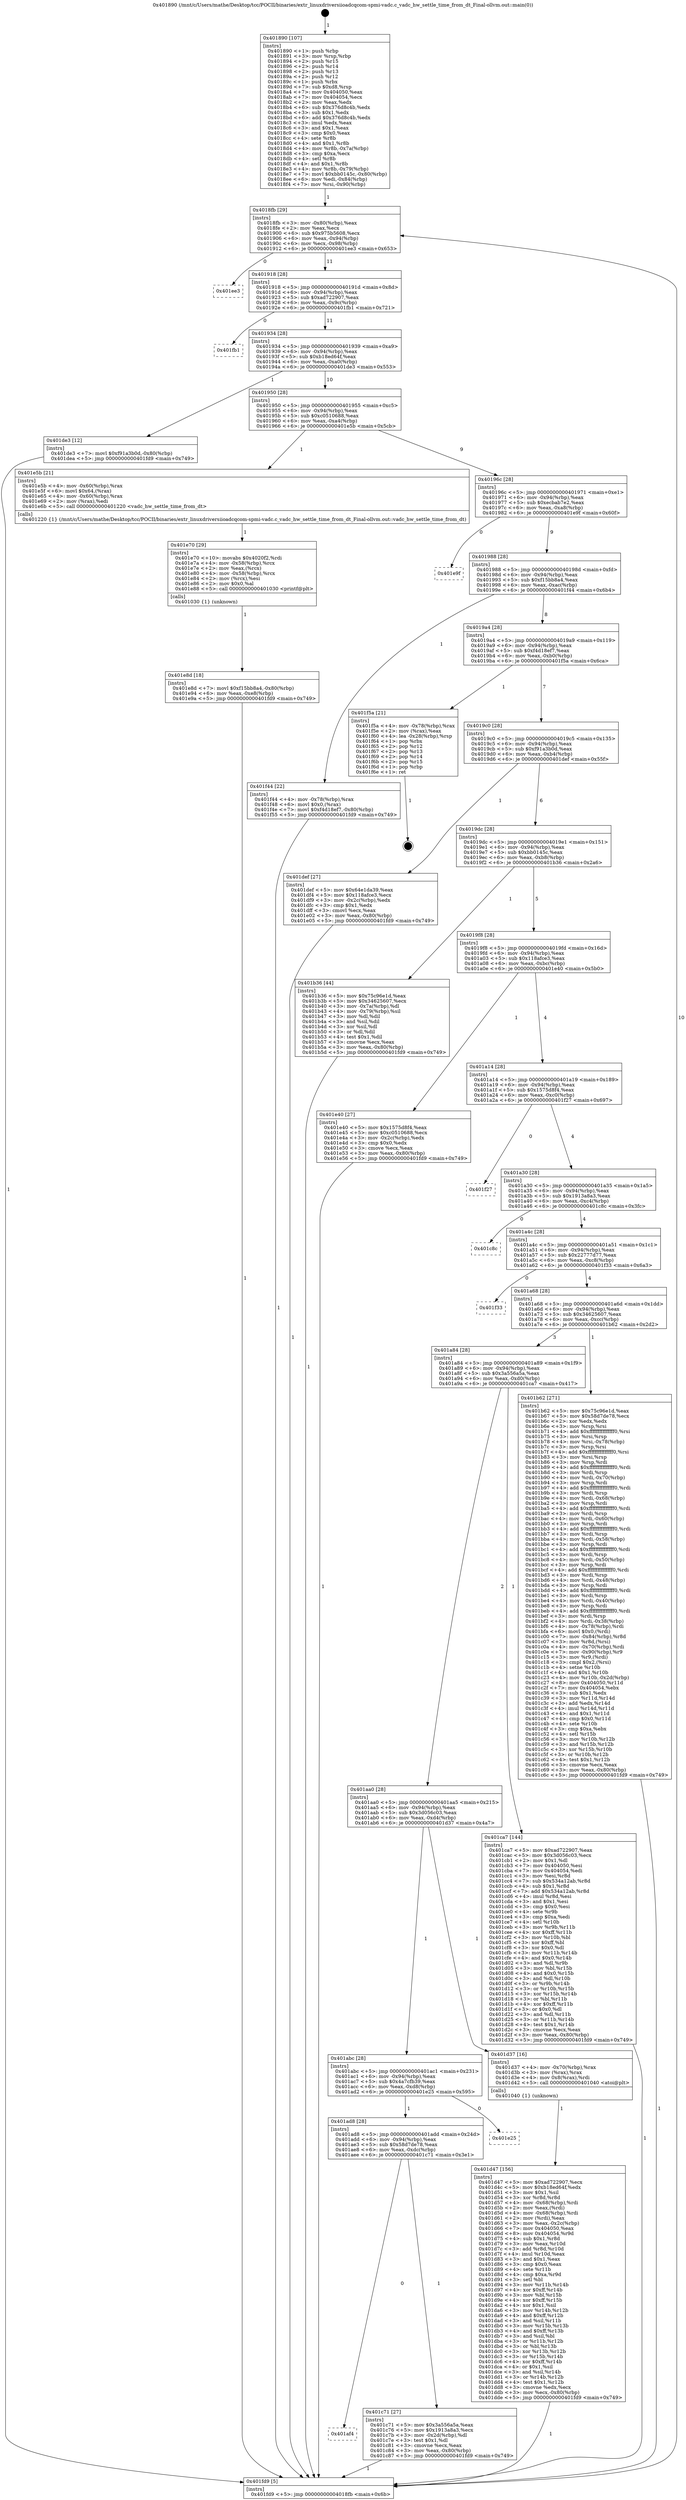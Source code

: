 digraph "0x401890" {
  label = "0x401890 (/mnt/c/Users/mathe/Desktop/tcc/POCII/binaries/extr_linuxdriversiioadcqcom-spmi-vadc.c_vadc_hw_settle_time_from_dt_Final-ollvm.out::main(0))"
  labelloc = "t"
  node[shape=record]

  Entry [label="",width=0.3,height=0.3,shape=circle,fillcolor=black,style=filled]
  "0x4018fb" [label="{
     0x4018fb [29]\l
     | [instrs]\l
     &nbsp;&nbsp;0x4018fb \<+3\>: mov -0x80(%rbp),%eax\l
     &nbsp;&nbsp;0x4018fe \<+2\>: mov %eax,%ecx\l
     &nbsp;&nbsp;0x401900 \<+6\>: sub $0x975b5608,%ecx\l
     &nbsp;&nbsp;0x401906 \<+6\>: mov %eax,-0x94(%rbp)\l
     &nbsp;&nbsp;0x40190c \<+6\>: mov %ecx,-0x98(%rbp)\l
     &nbsp;&nbsp;0x401912 \<+6\>: je 0000000000401ee3 \<main+0x653\>\l
  }"]
  "0x401ee3" [label="{
     0x401ee3\l
  }", style=dashed]
  "0x401918" [label="{
     0x401918 [28]\l
     | [instrs]\l
     &nbsp;&nbsp;0x401918 \<+5\>: jmp 000000000040191d \<main+0x8d\>\l
     &nbsp;&nbsp;0x40191d \<+6\>: mov -0x94(%rbp),%eax\l
     &nbsp;&nbsp;0x401923 \<+5\>: sub $0xad722907,%eax\l
     &nbsp;&nbsp;0x401928 \<+6\>: mov %eax,-0x9c(%rbp)\l
     &nbsp;&nbsp;0x40192e \<+6\>: je 0000000000401fb1 \<main+0x721\>\l
  }"]
  Exit [label="",width=0.3,height=0.3,shape=circle,fillcolor=black,style=filled,peripheries=2]
  "0x401fb1" [label="{
     0x401fb1\l
  }", style=dashed]
  "0x401934" [label="{
     0x401934 [28]\l
     | [instrs]\l
     &nbsp;&nbsp;0x401934 \<+5\>: jmp 0000000000401939 \<main+0xa9\>\l
     &nbsp;&nbsp;0x401939 \<+6\>: mov -0x94(%rbp),%eax\l
     &nbsp;&nbsp;0x40193f \<+5\>: sub $0xb18ed64f,%eax\l
     &nbsp;&nbsp;0x401944 \<+6\>: mov %eax,-0xa0(%rbp)\l
     &nbsp;&nbsp;0x40194a \<+6\>: je 0000000000401de3 \<main+0x553\>\l
  }"]
  "0x401e8d" [label="{
     0x401e8d [18]\l
     | [instrs]\l
     &nbsp;&nbsp;0x401e8d \<+7\>: movl $0xf15bb8a4,-0x80(%rbp)\l
     &nbsp;&nbsp;0x401e94 \<+6\>: mov %eax,-0xe8(%rbp)\l
     &nbsp;&nbsp;0x401e9a \<+5\>: jmp 0000000000401fd9 \<main+0x749\>\l
  }"]
  "0x401de3" [label="{
     0x401de3 [12]\l
     | [instrs]\l
     &nbsp;&nbsp;0x401de3 \<+7\>: movl $0xf91a3b0d,-0x80(%rbp)\l
     &nbsp;&nbsp;0x401dea \<+5\>: jmp 0000000000401fd9 \<main+0x749\>\l
  }"]
  "0x401950" [label="{
     0x401950 [28]\l
     | [instrs]\l
     &nbsp;&nbsp;0x401950 \<+5\>: jmp 0000000000401955 \<main+0xc5\>\l
     &nbsp;&nbsp;0x401955 \<+6\>: mov -0x94(%rbp),%eax\l
     &nbsp;&nbsp;0x40195b \<+5\>: sub $0xc0510688,%eax\l
     &nbsp;&nbsp;0x401960 \<+6\>: mov %eax,-0xa4(%rbp)\l
     &nbsp;&nbsp;0x401966 \<+6\>: je 0000000000401e5b \<main+0x5cb\>\l
  }"]
  "0x401e70" [label="{
     0x401e70 [29]\l
     | [instrs]\l
     &nbsp;&nbsp;0x401e70 \<+10\>: movabs $0x4020f2,%rdi\l
     &nbsp;&nbsp;0x401e7a \<+4\>: mov -0x58(%rbp),%rcx\l
     &nbsp;&nbsp;0x401e7e \<+2\>: mov %eax,(%rcx)\l
     &nbsp;&nbsp;0x401e80 \<+4\>: mov -0x58(%rbp),%rcx\l
     &nbsp;&nbsp;0x401e84 \<+2\>: mov (%rcx),%esi\l
     &nbsp;&nbsp;0x401e86 \<+2\>: mov $0x0,%al\l
     &nbsp;&nbsp;0x401e88 \<+5\>: call 0000000000401030 \<printf@plt\>\l
     | [calls]\l
     &nbsp;&nbsp;0x401030 \{1\} (unknown)\l
  }"]
  "0x401e5b" [label="{
     0x401e5b [21]\l
     | [instrs]\l
     &nbsp;&nbsp;0x401e5b \<+4\>: mov -0x60(%rbp),%rax\l
     &nbsp;&nbsp;0x401e5f \<+6\>: movl $0x64,(%rax)\l
     &nbsp;&nbsp;0x401e65 \<+4\>: mov -0x60(%rbp),%rax\l
     &nbsp;&nbsp;0x401e69 \<+2\>: mov (%rax),%edi\l
     &nbsp;&nbsp;0x401e6b \<+5\>: call 0000000000401220 \<vadc_hw_settle_time_from_dt\>\l
     | [calls]\l
     &nbsp;&nbsp;0x401220 \{1\} (/mnt/c/Users/mathe/Desktop/tcc/POCII/binaries/extr_linuxdriversiioadcqcom-spmi-vadc.c_vadc_hw_settle_time_from_dt_Final-ollvm.out::vadc_hw_settle_time_from_dt)\l
  }"]
  "0x40196c" [label="{
     0x40196c [28]\l
     | [instrs]\l
     &nbsp;&nbsp;0x40196c \<+5\>: jmp 0000000000401971 \<main+0xe1\>\l
     &nbsp;&nbsp;0x401971 \<+6\>: mov -0x94(%rbp),%eax\l
     &nbsp;&nbsp;0x401977 \<+5\>: sub $0xecbab7e2,%eax\l
     &nbsp;&nbsp;0x40197c \<+6\>: mov %eax,-0xa8(%rbp)\l
     &nbsp;&nbsp;0x401982 \<+6\>: je 0000000000401e9f \<main+0x60f\>\l
  }"]
  "0x401d47" [label="{
     0x401d47 [156]\l
     | [instrs]\l
     &nbsp;&nbsp;0x401d47 \<+5\>: mov $0xad722907,%ecx\l
     &nbsp;&nbsp;0x401d4c \<+5\>: mov $0xb18ed64f,%edx\l
     &nbsp;&nbsp;0x401d51 \<+3\>: mov $0x1,%sil\l
     &nbsp;&nbsp;0x401d54 \<+3\>: xor %r8d,%r8d\l
     &nbsp;&nbsp;0x401d57 \<+4\>: mov -0x68(%rbp),%rdi\l
     &nbsp;&nbsp;0x401d5b \<+2\>: mov %eax,(%rdi)\l
     &nbsp;&nbsp;0x401d5d \<+4\>: mov -0x68(%rbp),%rdi\l
     &nbsp;&nbsp;0x401d61 \<+2\>: mov (%rdi),%eax\l
     &nbsp;&nbsp;0x401d63 \<+3\>: mov %eax,-0x2c(%rbp)\l
     &nbsp;&nbsp;0x401d66 \<+7\>: mov 0x404050,%eax\l
     &nbsp;&nbsp;0x401d6d \<+8\>: mov 0x404054,%r9d\l
     &nbsp;&nbsp;0x401d75 \<+4\>: sub $0x1,%r8d\l
     &nbsp;&nbsp;0x401d79 \<+3\>: mov %eax,%r10d\l
     &nbsp;&nbsp;0x401d7c \<+3\>: add %r8d,%r10d\l
     &nbsp;&nbsp;0x401d7f \<+4\>: imul %r10d,%eax\l
     &nbsp;&nbsp;0x401d83 \<+3\>: and $0x1,%eax\l
     &nbsp;&nbsp;0x401d86 \<+3\>: cmp $0x0,%eax\l
     &nbsp;&nbsp;0x401d89 \<+4\>: sete %r11b\l
     &nbsp;&nbsp;0x401d8d \<+4\>: cmp $0xa,%r9d\l
     &nbsp;&nbsp;0x401d91 \<+3\>: setl %bl\l
     &nbsp;&nbsp;0x401d94 \<+3\>: mov %r11b,%r14b\l
     &nbsp;&nbsp;0x401d97 \<+4\>: xor $0xff,%r14b\l
     &nbsp;&nbsp;0x401d9b \<+3\>: mov %bl,%r15b\l
     &nbsp;&nbsp;0x401d9e \<+4\>: xor $0xff,%r15b\l
     &nbsp;&nbsp;0x401da2 \<+4\>: xor $0x1,%sil\l
     &nbsp;&nbsp;0x401da6 \<+3\>: mov %r14b,%r12b\l
     &nbsp;&nbsp;0x401da9 \<+4\>: and $0xff,%r12b\l
     &nbsp;&nbsp;0x401dad \<+3\>: and %sil,%r11b\l
     &nbsp;&nbsp;0x401db0 \<+3\>: mov %r15b,%r13b\l
     &nbsp;&nbsp;0x401db3 \<+4\>: and $0xff,%r13b\l
     &nbsp;&nbsp;0x401db7 \<+3\>: and %sil,%bl\l
     &nbsp;&nbsp;0x401dba \<+3\>: or %r11b,%r12b\l
     &nbsp;&nbsp;0x401dbd \<+3\>: or %bl,%r13b\l
     &nbsp;&nbsp;0x401dc0 \<+3\>: xor %r13b,%r12b\l
     &nbsp;&nbsp;0x401dc3 \<+3\>: or %r15b,%r14b\l
     &nbsp;&nbsp;0x401dc6 \<+4\>: xor $0xff,%r14b\l
     &nbsp;&nbsp;0x401dca \<+4\>: or $0x1,%sil\l
     &nbsp;&nbsp;0x401dce \<+3\>: and %sil,%r14b\l
     &nbsp;&nbsp;0x401dd1 \<+3\>: or %r14b,%r12b\l
     &nbsp;&nbsp;0x401dd4 \<+4\>: test $0x1,%r12b\l
     &nbsp;&nbsp;0x401dd8 \<+3\>: cmovne %edx,%ecx\l
     &nbsp;&nbsp;0x401ddb \<+3\>: mov %ecx,-0x80(%rbp)\l
     &nbsp;&nbsp;0x401dde \<+5\>: jmp 0000000000401fd9 \<main+0x749\>\l
  }"]
  "0x401e9f" [label="{
     0x401e9f\l
  }", style=dashed]
  "0x401988" [label="{
     0x401988 [28]\l
     | [instrs]\l
     &nbsp;&nbsp;0x401988 \<+5\>: jmp 000000000040198d \<main+0xfd\>\l
     &nbsp;&nbsp;0x40198d \<+6\>: mov -0x94(%rbp),%eax\l
     &nbsp;&nbsp;0x401993 \<+5\>: sub $0xf15bb8a4,%eax\l
     &nbsp;&nbsp;0x401998 \<+6\>: mov %eax,-0xac(%rbp)\l
     &nbsp;&nbsp;0x40199e \<+6\>: je 0000000000401f44 \<main+0x6b4\>\l
  }"]
  "0x401af4" [label="{
     0x401af4\l
  }", style=dashed]
  "0x401f44" [label="{
     0x401f44 [22]\l
     | [instrs]\l
     &nbsp;&nbsp;0x401f44 \<+4\>: mov -0x78(%rbp),%rax\l
     &nbsp;&nbsp;0x401f48 \<+6\>: movl $0x0,(%rax)\l
     &nbsp;&nbsp;0x401f4e \<+7\>: movl $0xf4d18ef7,-0x80(%rbp)\l
     &nbsp;&nbsp;0x401f55 \<+5\>: jmp 0000000000401fd9 \<main+0x749\>\l
  }"]
  "0x4019a4" [label="{
     0x4019a4 [28]\l
     | [instrs]\l
     &nbsp;&nbsp;0x4019a4 \<+5\>: jmp 00000000004019a9 \<main+0x119\>\l
     &nbsp;&nbsp;0x4019a9 \<+6\>: mov -0x94(%rbp),%eax\l
     &nbsp;&nbsp;0x4019af \<+5\>: sub $0xf4d18ef7,%eax\l
     &nbsp;&nbsp;0x4019b4 \<+6\>: mov %eax,-0xb0(%rbp)\l
     &nbsp;&nbsp;0x4019ba \<+6\>: je 0000000000401f5a \<main+0x6ca\>\l
  }"]
  "0x401c71" [label="{
     0x401c71 [27]\l
     | [instrs]\l
     &nbsp;&nbsp;0x401c71 \<+5\>: mov $0x3a556a5a,%eax\l
     &nbsp;&nbsp;0x401c76 \<+5\>: mov $0x1913a8a3,%ecx\l
     &nbsp;&nbsp;0x401c7b \<+3\>: mov -0x2d(%rbp),%dl\l
     &nbsp;&nbsp;0x401c7e \<+3\>: test $0x1,%dl\l
     &nbsp;&nbsp;0x401c81 \<+3\>: cmovne %ecx,%eax\l
     &nbsp;&nbsp;0x401c84 \<+3\>: mov %eax,-0x80(%rbp)\l
     &nbsp;&nbsp;0x401c87 \<+5\>: jmp 0000000000401fd9 \<main+0x749\>\l
  }"]
  "0x401f5a" [label="{
     0x401f5a [21]\l
     | [instrs]\l
     &nbsp;&nbsp;0x401f5a \<+4\>: mov -0x78(%rbp),%rax\l
     &nbsp;&nbsp;0x401f5e \<+2\>: mov (%rax),%eax\l
     &nbsp;&nbsp;0x401f60 \<+4\>: lea -0x28(%rbp),%rsp\l
     &nbsp;&nbsp;0x401f64 \<+1\>: pop %rbx\l
     &nbsp;&nbsp;0x401f65 \<+2\>: pop %r12\l
     &nbsp;&nbsp;0x401f67 \<+2\>: pop %r13\l
     &nbsp;&nbsp;0x401f69 \<+2\>: pop %r14\l
     &nbsp;&nbsp;0x401f6b \<+2\>: pop %r15\l
     &nbsp;&nbsp;0x401f6d \<+1\>: pop %rbp\l
     &nbsp;&nbsp;0x401f6e \<+1\>: ret\l
  }"]
  "0x4019c0" [label="{
     0x4019c0 [28]\l
     | [instrs]\l
     &nbsp;&nbsp;0x4019c0 \<+5\>: jmp 00000000004019c5 \<main+0x135\>\l
     &nbsp;&nbsp;0x4019c5 \<+6\>: mov -0x94(%rbp),%eax\l
     &nbsp;&nbsp;0x4019cb \<+5\>: sub $0xf91a3b0d,%eax\l
     &nbsp;&nbsp;0x4019d0 \<+6\>: mov %eax,-0xb4(%rbp)\l
     &nbsp;&nbsp;0x4019d6 \<+6\>: je 0000000000401def \<main+0x55f\>\l
  }"]
  "0x401ad8" [label="{
     0x401ad8 [28]\l
     | [instrs]\l
     &nbsp;&nbsp;0x401ad8 \<+5\>: jmp 0000000000401add \<main+0x24d\>\l
     &nbsp;&nbsp;0x401add \<+6\>: mov -0x94(%rbp),%eax\l
     &nbsp;&nbsp;0x401ae3 \<+5\>: sub $0x58d7de78,%eax\l
     &nbsp;&nbsp;0x401ae8 \<+6\>: mov %eax,-0xdc(%rbp)\l
     &nbsp;&nbsp;0x401aee \<+6\>: je 0000000000401c71 \<main+0x3e1\>\l
  }"]
  "0x401def" [label="{
     0x401def [27]\l
     | [instrs]\l
     &nbsp;&nbsp;0x401def \<+5\>: mov $0x64e1da39,%eax\l
     &nbsp;&nbsp;0x401df4 \<+5\>: mov $0x118afce3,%ecx\l
     &nbsp;&nbsp;0x401df9 \<+3\>: mov -0x2c(%rbp),%edx\l
     &nbsp;&nbsp;0x401dfc \<+3\>: cmp $0x1,%edx\l
     &nbsp;&nbsp;0x401dff \<+3\>: cmovl %ecx,%eax\l
     &nbsp;&nbsp;0x401e02 \<+3\>: mov %eax,-0x80(%rbp)\l
     &nbsp;&nbsp;0x401e05 \<+5\>: jmp 0000000000401fd9 \<main+0x749\>\l
  }"]
  "0x4019dc" [label="{
     0x4019dc [28]\l
     | [instrs]\l
     &nbsp;&nbsp;0x4019dc \<+5\>: jmp 00000000004019e1 \<main+0x151\>\l
     &nbsp;&nbsp;0x4019e1 \<+6\>: mov -0x94(%rbp),%eax\l
     &nbsp;&nbsp;0x4019e7 \<+5\>: sub $0xbb0145c,%eax\l
     &nbsp;&nbsp;0x4019ec \<+6\>: mov %eax,-0xb8(%rbp)\l
     &nbsp;&nbsp;0x4019f2 \<+6\>: je 0000000000401b36 \<main+0x2a6\>\l
  }"]
  "0x401e25" [label="{
     0x401e25\l
  }", style=dashed]
  "0x401b36" [label="{
     0x401b36 [44]\l
     | [instrs]\l
     &nbsp;&nbsp;0x401b36 \<+5\>: mov $0x75c96e1d,%eax\l
     &nbsp;&nbsp;0x401b3b \<+5\>: mov $0x34625607,%ecx\l
     &nbsp;&nbsp;0x401b40 \<+3\>: mov -0x7a(%rbp),%dl\l
     &nbsp;&nbsp;0x401b43 \<+4\>: mov -0x79(%rbp),%sil\l
     &nbsp;&nbsp;0x401b47 \<+3\>: mov %dl,%dil\l
     &nbsp;&nbsp;0x401b4a \<+3\>: and %sil,%dil\l
     &nbsp;&nbsp;0x401b4d \<+3\>: xor %sil,%dl\l
     &nbsp;&nbsp;0x401b50 \<+3\>: or %dl,%dil\l
     &nbsp;&nbsp;0x401b53 \<+4\>: test $0x1,%dil\l
     &nbsp;&nbsp;0x401b57 \<+3\>: cmovne %ecx,%eax\l
     &nbsp;&nbsp;0x401b5a \<+3\>: mov %eax,-0x80(%rbp)\l
     &nbsp;&nbsp;0x401b5d \<+5\>: jmp 0000000000401fd9 \<main+0x749\>\l
  }"]
  "0x4019f8" [label="{
     0x4019f8 [28]\l
     | [instrs]\l
     &nbsp;&nbsp;0x4019f8 \<+5\>: jmp 00000000004019fd \<main+0x16d\>\l
     &nbsp;&nbsp;0x4019fd \<+6\>: mov -0x94(%rbp),%eax\l
     &nbsp;&nbsp;0x401a03 \<+5\>: sub $0x118afce3,%eax\l
     &nbsp;&nbsp;0x401a08 \<+6\>: mov %eax,-0xbc(%rbp)\l
     &nbsp;&nbsp;0x401a0e \<+6\>: je 0000000000401e40 \<main+0x5b0\>\l
  }"]
  "0x401fd9" [label="{
     0x401fd9 [5]\l
     | [instrs]\l
     &nbsp;&nbsp;0x401fd9 \<+5\>: jmp 00000000004018fb \<main+0x6b\>\l
  }"]
  "0x401890" [label="{
     0x401890 [107]\l
     | [instrs]\l
     &nbsp;&nbsp;0x401890 \<+1\>: push %rbp\l
     &nbsp;&nbsp;0x401891 \<+3\>: mov %rsp,%rbp\l
     &nbsp;&nbsp;0x401894 \<+2\>: push %r15\l
     &nbsp;&nbsp;0x401896 \<+2\>: push %r14\l
     &nbsp;&nbsp;0x401898 \<+2\>: push %r13\l
     &nbsp;&nbsp;0x40189a \<+2\>: push %r12\l
     &nbsp;&nbsp;0x40189c \<+1\>: push %rbx\l
     &nbsp;&nbsp;0x40189d \<+7\>: sub $0xd8,%rsp\l
     &nbsp;&nbsp;0x4018a4 \<+7\>: mov 0x404050,%eax\l
     &nbsp;&nbsp;0x4018ab \<+7\>: mov 0x404054,%ecx\l
     &nbsp;&nbsp;0x4018b2 \<+2\>: mov %eax,%edx\l
     &nbsp;&nbsp;0x4018b4 \<+6\>: sub $0x376d8c4b,%edx\l
     &nbsp;&nbsp;0x4018ba \<+3\>: sub $0x1,%edx\l
     &nbsp;&nbsp;0x4018bd \<+6\>: add $0x376d8c4b,%edx\l
     &nbsp;&nbsp;0x4018c3 \<+3\>: imul %edx,%eax\l
     &nbsp;&nbsp;0x4018c6 \<+3\>: and $0x1,%eax\l
     &nbsp;&nbsp;0x4018c9 \<+3\>: cmp $0x0,%eax\l
     &nbsp;&nbsp;0x4018cc \<+4\>: sete %r8b\l
     &nbsp;&nbsp;0x4018d0 \<+4\>: and $0x1,%r8b\l
     &nbsp;&nbsp;0x4018d4 \<+4\>: mov %r8b,-0x7a(%rbp)\l
     &nbsp;&nbsp;0x4018d8 \<+3\>: cmp $0xa,%ecx\l
     &nbsp;&nbsp;0x4018db \<+4\>: setl %r8b\l
     &nbsp;&nbsp;0x4018df \<+4\>: and $0x1,%r8b\l
     &nbsp;&nbsp;0x4018e3 \<+4\>: mov %r8b,-0x79(%rbp)\l
     &nbsp;&nbsp;0x4018e7 \<+7\>: movl $0xbb0145c,-0x80(%rbp)\l
     &nbsp;&nbsp;0x4018ee \<+6\>: mov %edi,-0x84(%rbp)\l
     &nbsp;&nbsp;0x4018f4 \<+7\>: mov %rsi,-0x90(%rbp)\l
  }"]
  "0x401abc" [label="{
     0x401abc [28]\l
     | [instrs]\l
     &nbsp;&nbsp;0x401abc \<+5\>: jmp 0000000000401ac1 \<main+0x231\>\l
     &nbsp;&nbsp;0x401ac1 \<+6\>: mov -0x94(%rbp),%eax\l
     &nbsp;&nbsp;0x401ac7 \<+5\>: sub $0x4a7cfb39,%eax\l
     &nbsp;&nbsp;0x401acc \<+6\>: mov %eax,-0xd8(%rbp)\l
     &nbsp;&nbsp;0x401ad2 \<+6\>: je 0000000000401e25 \<main+0x595\>\l
  }"]
  "0x401e40" [label="{
     0x401e40 [27]\l
     | [instrs]\l
     &nbsp;&nbsp;0x401e40 \<+5\>: mov $0x1575d8f4,%eax\l
     &nbsp;&nbsp;0x401e45 \<+5\>: mov $0xc0510688,%ecx\l
     &nbsp;&nbsp;0x401e4a \<+3\>: mov -0x2c(%rbp),%edx\l
     &nbsp;&nbsp;0x401e4d \<+3\>: cmp $0x0,%edx\l
     &nbsp;&nbsp;0x401e50 \<+3\>: cmove %ecx,%eax\l
     &nbsp;&nbsp;0x401e53 \<+3\>: mov %eax,-0x80(%rbp)\l
     &nbsp;&nbsp;0x401e56 \<+5\>: jmp 0000000000401fd9 \<main+0x749\>\l
  }"]
  "0x401a14" [label="{
     0x401a14 [28]\l
     | [instrs]\l
     &nbsp;&nbsp;0x401a14 \<+5\>: jmp 0000000000401a19 \<main+0x189\>\l
     &nbsp;&nbsp;0x401a19 \<+6\>: mov -0x94(%rbp),%eax\l
     &nbsp;&nbsp;0x401a1f \<+5\>: sub $0x1575d8f4,%eax\l
     &nbsp;&nbsp;0x401a24 \<+6\>: mov %eax,-0xc0(%rbp)\l
     &nbsp;&nbsp;0x401a2a \<+6\>: je 0000000000401f27 \<main+0x697\>\l
  }"]
  "0x401d37" [label="{
     0x401d37 [16]\l
     | [instrs]\l
     &nbsp;&nbsp;0x401d37 \<+4\>: mov -0x70(%rbp),%rax\l
     &nbsp;&nbsp;0x401d3b \<+3\>: mov (%rax),%rax\l
     &nbsp;&nbsp;0x401d3e \<+4\>: mov 0x8(%rax),%rdi\l
     &nbsp;&nbsp;0x401d42 \<+5\>: call 0000000000401040 \<atoi@plt\>\l
     | [calls]\l
     &nbsp;&nbsp;0x401040 \{1\} (unknown)\l
  }"]
  "0x401f27" [label="{
     0x401f27\l
  }", style=dashed]
  "0x401a30" [label="{
     0x401a30 [28]\l
     | [instrs]\l
     &nbsp;&nbsp;0x401a30 \<+5\>: jmp 0000000000401a35 \<main+0x1a5\>\l
     &nbsp;&nbsp;0x401a35 \<+6\>: mov -0x94(%rbp),%eax\l
     &nbsp;&nbsp;0x401a3b \<+5\>: sub $0x1913a8a3,%eax\l
     &nbsp;&nbsp;0x401a40 \<+6\>: mov %eax,-0xc4(%rbp)\l
     &nbsp;&nbsp;0x401a46 \<+6\>: je 0000000000401c8c \<main+0x3fc\>\l
  }"]
  "0x401aa0" [label="{
     0x401aa0 [28]\l
     | [instrs]\l
     &nbsp;&nbsp;0x401aa0 \<+5\>: jmp 0000000000401aa5 \<main+0x215\>\l
     &nbsp;&nbsp;0x401aa5 \<+6\>: mov -0x94(%rbp),%eax\l
     &nbsp;&nbsp;0x401aab \<+5\>: sub $0x3d056c03,%eax\l
     &nbsp;&nbsp;0x401ab0 \<+6\>: mov %eax,-0xd4(%rbp)\l
     &nbsp;&nbsp;0x401ab6 \<+6\>: je 0000000000401d37 \<main+0x4a7\>\l
  }"]
  "0x401c8c" [label="{
     0x401c8c\l
  }", style=dashed]
  "0x401a4c" [label="{
     0x401a4c [28]\l
     | [instrs]\l
     &nbsp;&nbsp;0x401a4c \<+5\>: jmp 0000000000401a51 \<main+0x1c1\>\l
     &nbsp;&nbsp;0x401a51 \<+6\>: mov -0x94(%rbp),%eax\l
     &nbsp;&nbsp;0x401a57 \<+5\>: sub $0x22777d77,%eax\l
     &nbsp;&nbsp;0x401a5c \<+6\>: mov %eax,-0xc8(%rbp)\l
     &nbsp;&nbsp;0x401a62 \<+6\>: je 0000000000401f33 \<main+0x6a3\>\l
  }"]
  "0x401ca7" [label="{
     0x401ca7 [144]\l
     | [instrs]\l
     &nbsp;&nbsp;0x401ca7 \<+5\>: mov $0xad722907,%eax\l
     &nbsp;&nbsp;0x401cac \<+5\>: mov $0x3d056c03,%ecx\l
     &nbsp;&nbsp;0x401cb1 \<+2\>: mov $0x1,%dl\l
     &nbsp;&nbsp;0x401cb3 \<+7\>: mov 0x404050,%esi\l
     &nbsp;&nbsp;0x401cba \<+7\>: mov 0x404054,%edi\l
     &nbsp;&nbsp;0x401cc1 \<+3\>: mov %esi,%r8d\l
     &nbsp;&nbsp;0x401cc4 \<+7\>: sub $0x534a12ab,%r8d\l
     &nbsp;&nbsp;0x401ccb \<+4\>: sub $0x1,%r8d\l
     &nbsp;&nbsp;0x401ccf \<+7\>: add $0x534a12ab,%r8d\l
     &nbsp;&nbsp;0x401cd6 \<+4\>: imul %r8d,%esi\l
     &nbsp;&nbsp;0x401cda \<+3\>: and $0x1,%esi\l
     &nbsp;&nbsp;0x401cdd \<+3\>: cmp $0x0,%esi\l
     &nbsp;&nbsp;0x401ce0 \<+4\>: sete %r9b\l
     &nbsp;&nbsp;0x401ce4 \<+3\>: cmp $0xa,%edi\l
     &nbsp;&nbsp;0x401ce7 \<+4\>: setl %r10b\l
     &nbsp;&nbsp;0x401ceb \<+3\>: mov %r9b,%r11b\l
     &nbsp;&nbsp;0x401cee \<+4\>: xor $0xff,%r11b\l
     &nbsp;&nbsp;0x401cf2 \<+3\>: mov %r10b,%bl\l
     &nbsp;&nbsp;0x401cf5 \<+3\>: xor $0xff,%bl\l
     &nbsp;&nbsp;0x401cf8 \<+3\>: xor $0x0,%dl\l
     &nbsp;&nbsp;0x401cfb \<+3\>: mov %r11b,%r14b\l
     &nbsp;&nbsp;0x401cfe \<+4\>: and $0x0,%r14b\l
     &nbsp;&nbsp;0x401d02 \<+3\>: and %dl,%r9b\l
     &nbsp;&nbsp;0x401d05 \<+3\>: mov %bl,%r15b\l
     &nbsp;&nbsp;0x401d08 \<+4\>: and $0x0,%r15b\l
     &nbsp;&nbsp;0x401d0c \<+3\>: and %dl,%r10b\l
     &nbsp;&nbsp;0x401d0f \<+3\>: or %r9b,%r14b\l
     &nbsp;&nbsp;0x401d12 \<+3\>: or %r10b,%r15b\l
     &nbsp;&nbsp;0x401d15 \<+3\>: xor %r15b,%r14b\l
     &nbsp;&nbsp;0x401d18 \<+3\>: or %bl,%r11b\l
     &nbsp;&nbsp;0x401d1b \<+4\>: xor $0xff,%r11b\l
     &nbsp;&nbsp;0x401d1f \<+3\>: or $0x0,%dl\l
     &nbsp;&nbsp;0x401d22 \<+3\>: and %dl,%r11b\l
     &nbsp;&nbsp;0x401d25 \<+3\>: or %r11b,%r14b\l
     &nbsp;&nbsp;0x401d28 \<+4\>: test $0x1,%r14b\l
     &nbsp;&nbsp;0x401d2c \<+3\>: cmovne %ecx,%eax\l
     &nbsp;&nbsp;0x401d2f \<+3\>: mov %eax,-0x80(%rbp)\l
     &nbsp;&nbsp;0x401d32 \<+5\>: jmp 0000000000401fd9 \<main+0x749\>\l
  }"]
  "0x401f33" [label="{
     0x401f33\l
  }", style=dashed]
  "0x401a68" [label="{
     0x401a68 [28]\l
     | [instrs]\l
     &nbsp;&nbsp;0x401a68 \<+5\>: jmp 0000000000401a6d \<main+0x1dd\>\l
     &nbsp;&nbsp;0x401a6d \<+6\>: mov -0x94(%rbp),%eax\l
     &nbsp;&nbsp;0x401a73 \<+5\>: sub $0x34625607,%eax\l
     &nbsp;&nbsp;0x401a78 \<+6\>: mov %eax,-0xcc(%rbp)\l
     &nbsp;&nbsp;0x401a7e \<+6\>: je 0000000000401b62 \<main+0x2d2\>\l
  }"]
  "0x401a84" [label="{
     0x401a84 [28]\l
     | [instrs]\l
     &nbsp;&nbsp;0x401a84 \<+5\>: jmp 0000000000401a89 \<main+0x1f9\>\l
     &nbsp;&nbsp;0x401a89 \<+6\>: mov -0x94(%rbp),%eax\l
     &nbsp;&nbsp;0x401a8f \<+5\>: sub $0x3a556a5a,%eax\l
     &nbsp;&nbsp;0x401a94 \<+6\>: mov %eax,-0xd0(%rbp)\l
     &nbsp;&nbsp;0x401a9a \<+6\>: je 0000000000401ca7 \<main+0x417\>\l
  }"]
  "0x401b62" [label="{
     0x401b62 [271]\l
     | [instrs]\l
     &nbsp;&nbsp;0x401b62 \<+5\>: mov $0x75c96e1d,%eax\l
     &nbsp;&nbsp;0x401b67 \<+5\>: mov $0x58d7de78,%ecx\l
     &nbsp;&nbsp;0x401b6c \<+2\>: xor %edx,%edx\l
     &nbsp;&nbsp;0x401b6e \<+3\>: mov %rsp,%rsi\l
     &nbsp;&nbsp;0x401b71 \<+4\>: add $0xfffffffffffffff0,%rsi\l
     &nbsp;&nbsp;0x401b75 \<+3\>: mov %rsi,%rsp\l
     &nbsp;&nbsp;0x401b78 \<+4\>: mov %rsi,-0x78(%rbp)\l
     &nbsp;&nbsp;0x401b7c \<+3\>: mov %rsp,%rsi\l
     &nbsp;&nbsp;0x401b7f \<+4\>: add $0xfffffffffffffff0,%rsi\l
     &nbsp;&nbsp;0x401b83 \<+3\>: mov %rsi,%rsp\l
     &nbsp;&nbsp;0x401b86 \<+3\>: mov %rsp,%rdi\l
     &nbsp;&nbsp;0x401b89 \<+4\>: add $0xfffffffffffffff0,%rdi\l
     &nbsp;&nbsp;0x401b8d \<+3\>: mov %rdi,%rsp\l
     &nbsp;&nbsp;0x401b90 \<+4\>: mov %rdi,-0x70(%rbp)\l
     &nbsp;&nbsp;0x401b94 \<+3\>: mov %rsp,%rdi\l
     &nbsp;&nbsp;0x401b97 \<+4\>: add $0xfffffffffffffff0,%rdi\l
     &nbsp;&nbsp;0x401b9b \<+3\>: mov %rdi,%rsp\l
     &nbsp;&nbsp;0x401b9e \<+4\>: mov %rdi,-0x68(%rbp)\l
     &nbsp;&nbsp;0x401ba2 \<+3\>: mov %rsp,%rdi\l
     &nbsp;&nbsp;0x401ba5 \<+4\>: add $0xfffffffffffffff0,%rdi\l
     &nbsp;&nbsp;0x401ba9 \<+3\>: mov %rdi,%rsp\l
     &nbsp;&nbsp;0x401bac \<+4\>: mov %rdi,-0x60(%rbp)\l
     &nbsp;&nbsp;0x401bb0 \<+3\>: mov %rsp,%rdi\l
     &nbsp;&nbsp;0x401bb3 \<+4\>: add $0xfffffffffffffff0,%rdi\l
     &nbsp;&nbsp;0x401bb7 \<+3\>: mov %rdi,%rsp\l
     &nbsp;&nbsp;0x401bba \<+4\>: mov %rdi,-0x58(%rbp)\l
     &nbsp;&nbsp;0x401bbe \<+3\>: mov %rsp,%rdi\l
     &nbsp;&nbsp;0x401bc1 \<+4\>: add $0xfffffffffffffff0,%rdi\l
     &nbsp;&nbsp;0x401bc5 \<+3\>: mov %rdi,%rsp\l
     &nbsp;&nbsp;0x401bc8 \<+4\>: mov %rdi,-0x50(%rbp)\l
     &nbsp;&nbsp;0x401bcc \<+3\>: mov %rsp,%rdi\l
     &nbsp;&nbsp;0x401bcf \<+4\>: add $0xfffffffffffffff0,%rdi\l
     &nbsp;&nbsp;0x401bd3 \<+3\>: mov %rdi,%rsp\l
     &nbsp;&nbsp;0x401bd6 \<+4\>: mov %rdi,-0x48(%rbp)\l
     &nbsp;&nbsp;0x401bda \<+3\>: mov %rsp,%rdi\l
     &nbsp;&nbsp;0x401bdd \<+4\>: add $0xfffffffffffffff0,%rdi\l
     &nbsp;&nbsp;0x401be1 \<+3\>: mov %rdi,%rsp\l
     &nbsp;&nbsp;0x401be4 \<+4\>: mov %rdi,-0x40(%rbp)\l
     &nbsp;&nbsp;0x401be8 \<+3\>: mov %rsp,%rdi\l
     &nbsp;&nbsp;0x401beb \<+4\>: add $0xfffffffffffffff0,%rdi\l
     &nbsp;&nbsp;0x401bef \<+3\>: mov %rdi,%rsp\l
     &nbsp;&nbsp;0x401bf2 \<+4\>: mov %rdi,-0x38(%rbp)\l
     &nbsp;&nbsp;0x401bf6 \<+4\>: mov -0x78(%rbp),%rdi\l
     &nbsp;&nbsp;0x401bfa \<+6\>: movl $0x0,(%rdi)\l
     &nbsp;&nbsp;0x401c00 \<+7\>: mov -0x84(%rbp),%r8d\l
     &nbsp;&nbsp;0x401c07 \<+3\>: mov %r8d,(%rsi)\l
     &nbsp;&nbsp;0x401c0a \<+4\>: mov -0x70(%rbp),%rdi\l
     &nbsp;&nbsp;0x401c0e \<+7\>: mov -0x90(%rbp),%r9\l
     &nbsp;&nbsp;0x401c15 \<+3\>: mov %r9,(%rdi)\l
     &nbsp;&nbsp;0x401c18 \<+3\>: cmpl $0x2,(%rsi)\l
     &nbsp;&nbsp;0x401c1b \<+4\>: setne %r10b\l
     &nbsp;&nbsp;0x401c1f \<+4\>: and $0x1,%r10b\l
     &nbsp;&nbsp;0x401c23 \<+4\>: mov %r10b,-0x2d(%rbp)\l
     &nbsp;&nbsp;0x401c27 \<+8\>: mov 0x404050,%r11d\l
     &nbsp;&nbsp;0x401c2f \<+7\>: mov 0x404054,%ebx\l
     &nbsp;&nbsp;0x401c36 \<+3\>: sub $0x1,%edx\l
     &nbsp;&nbsp;0x401c39 \<+3\>: mov %r11d,%r14d\l
     &nbsp;&nbsp;0x401c3c \<+3\>: add %edx,%r14d\l
     &nbsp;&nbsp;0x401c3f \<+4\>: imul %r14d,%r11d\l
     &nbsp;&nbsp;0x401c43 \<+4\>: and $0x1,%r11d\l
     &nbsp;&nbsp;0x401c47 \<+4\>: cmp $0x0,%r11d\l
     &nbsp;&nbsp;0x401c4b \<+4\>: sete %r10b\l
     &nbsp;&nbsp;0x401c4f \<+3\>: cmp $0xa,%ebx\l
     &nbsp;&nbsp;0x401c52 \<+4\>: setl %r15b\l
     &nbsp;&nbsp;0x401c56 \<+3\>: mov %r10b,%r12b\l
     &nbsp;&nbsp;0x401c59 \<+3\>: and %r15b,%r12b\l
     &nbsp;&nbsp;0x401c5c \<+3\>: xor %r15b,%r10b\l
     &nbsp;&nbsp;0x401c5f \<+3\>: or %r10b,%r12b\l
     &nbsp;&nbsp;0x401c62 \<+4\>: test $0x1,%r12b\l
     &nbsp;&nbsp;0x401c66 \<+3\>: cmovne %ecx,%eax\l
     &nbsp;&nbsp;0x401c69 \<+3\>: mov %eax,-0x80(%rbp)\l
     &nbsp;&nbsp;0x401c6c \<+5\>: jmp 0000000000401fd9 \<main+0x749\>\l
  }"]
  Entry -> "0x401890" [label=" 1"]
  "0x4018fb" -> "0x401ee3" [label=" 0"]
  "0x4018fb" -> "0x401918" [label=" 11"]
  "0x401f5a" -> Exit [label=" 1"]
  "0x401918" -> "0x401fb1" [label=" 0"]
  "0x401918" -> "0x401934" [label=" 11"]
  "0x401f44" -> "0x401fd9" [label=" 1"]
  "0x401934" -> "0x401de3" [label=" 1"]
  "0x401934" -> "0x401950" [label=" 10"]
  "0x401e8d" -> "0x401fd9" [label=" 1"]
  "0x401950" -> "0x401e5b" [label=" 1"]
  "0x401950" -> "0x40196c" [label=" 9"]
  "0x401e70" -> "0x401e8d" [label=" 1"]
  "0x40196c" -> "0x401e9f" [label=" 0"]
  "0x40196c" -> "0x401988" [label=" 9"]
  "0x401e5b" -> "0x401e70" [label=" 1"]
  "0x401988" -> "0x401f44" [label=" 1"]
  "0x401988" -> "0x4019a4" [label=" 8"]
  "0x401e40" -> "0x401fd9" [label=" 1"]
  "0x4019a4" -> "0x401f5a" [label=" 1"]
  "0x4019a4" -> "0x4019c0" [label=" 7"]
  "0x401def" -> "0x401fd9" [label=" 1"]
  "0x4019c0" -> "0x401def" [label=" 1"]
  "0x4019c0" -> "0x4019dc" [label=" 6"]
  "0x401d47" -> "0x401fd9" [label=" 1"]
  "0x4019dc" -> "0x401b36" [label=" 1"]
  "0x4019dc" -> "0x4019f8" [label=" 5"]
  "0x401b36" -> "0x401fd9" [label=" 1"]
  "0x401890" -> "0x4018fb" [label=" 1"]
  "0x401fd9" -> "0x4018fb" [label=" 10"]
  "0x401d37" -> "0x401d47" [label=" 1"]
  "0x4019f8" -> "0x401e40" [label=" 1"]
  "0x4019f8" -> "0x401a14" [label=" 4"]
  "0x401c71" -> "0x401fd9" [label=" 1"]
  "0x401a14" -> "0x401f27" [label=" 0"]
  "0x401a14" -> "0x401a30" [label=" 4"]
  "0x401ad8" -> "0x401af4" [label=" 0"]
  "0x401a30" -> "0x401c8c" [label=" 0"]
  "0x401a30" -> "0x401a4c" [label=" 4"]
  "0x401de3" -> "0x401fd9" [label=" 1"]
  "0x401a4c" -> "0x401f33" [label=" 0"]
  "0x401a4c" -> "0x401a68" [label=" 4"]
  "0x401abc" -> "0x401ad8" [label=" 1"]
  "0x401a68" -> "0x401b62" [label=" 1"]
  "0x401a68" -> "0x401a84" [label=" 3"]
  "0x401ca7" -> "0x401fd9" [label=" 1"]
  "0x401b62" -> "0x401fd9" [label=" 1"]
  "0x401abc" -> "0x401e25" [label=" 0"]
  "0x401a84" -> "0x401ca7" [label=" 1"]
  "0x401a84" -> "0x401aa0" [label=" 2"]
  "0x401ad8" -> "0x401c71" [label=" 1"]
  "0x401aa0" -> "0x401d37" [label=" 1"]
  "0x401aa0" -> "0x401abc" [label=" 1"]
}
